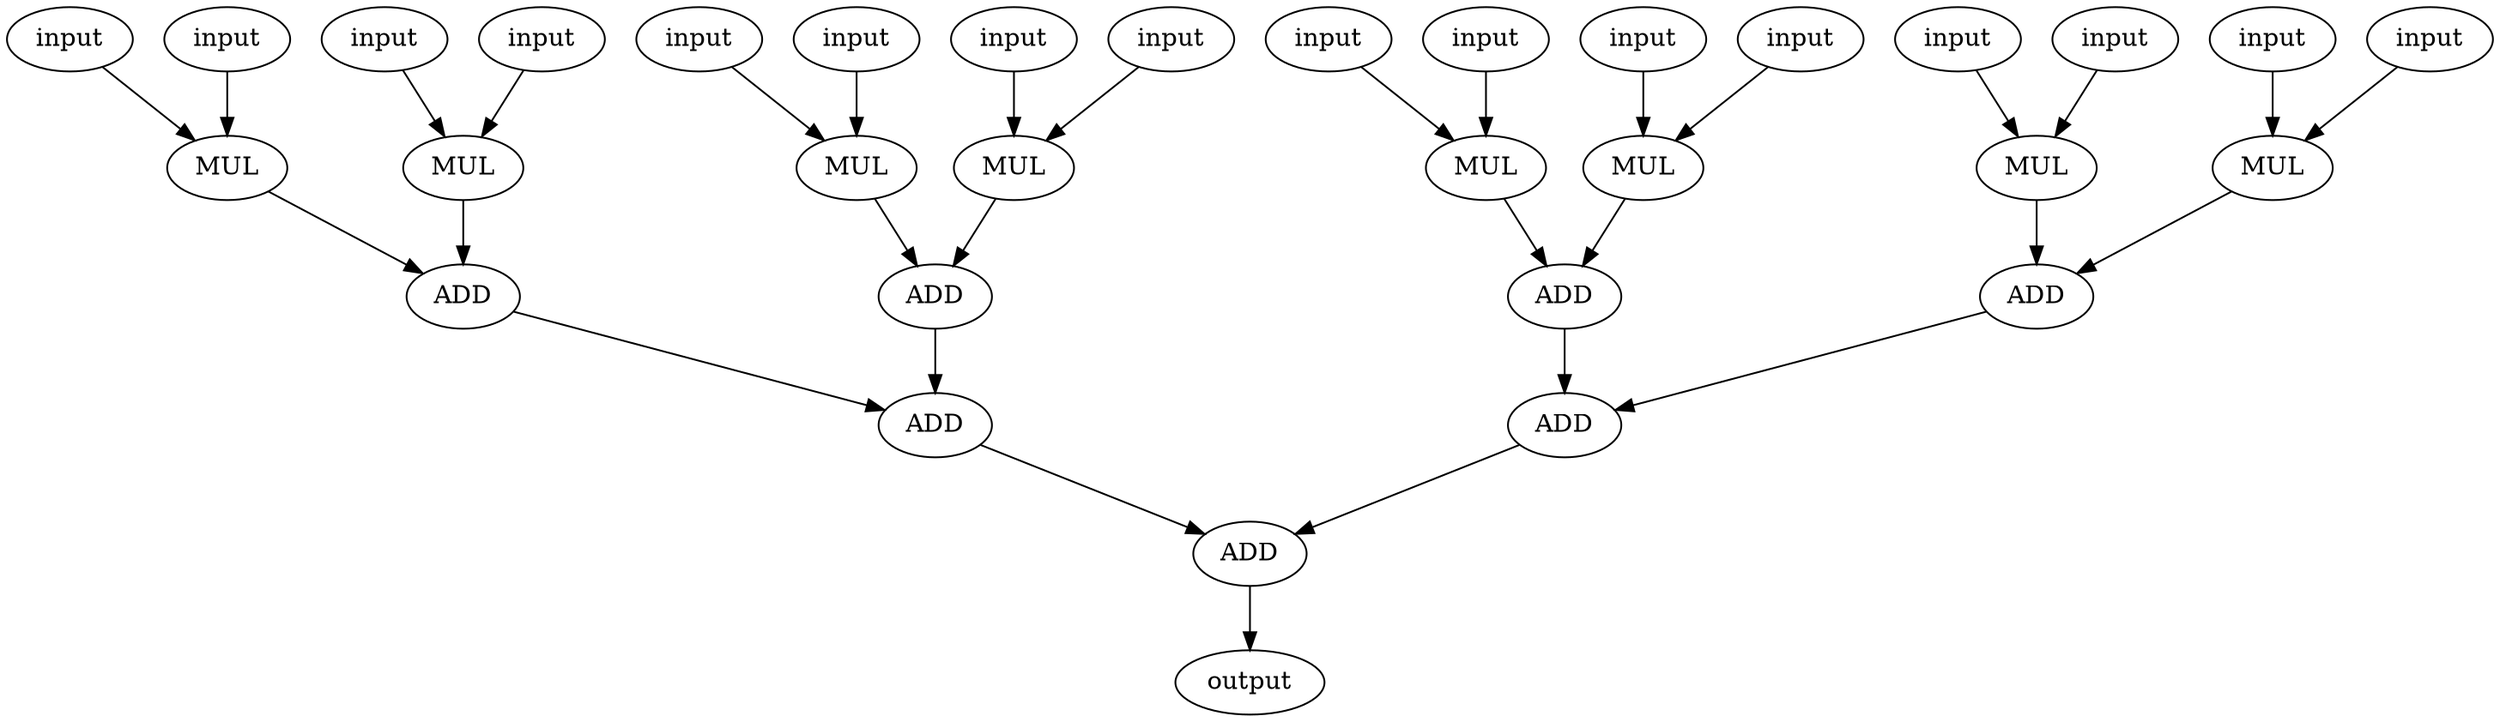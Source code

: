 digraph G { 
N0 [ label = input]; 
N1 [ label = input]; 
N2 [  label = input]; 
N3 [label = input]; 
N4 [ label = input];
N5 [ label = input]; 
N6 [ label = input];
N7 [label = input]; 
N8 [  label = MUL]; 
N9 [label = MUL]; 
N10 [  label = MUL];
N11 [  label = MUL]; 
N12 [  label = MUL]; 
N13 [label = MUL];
N14 [ label = MUL]; 
N15 [  label = MUL]; 
N16 [ label = ADD]; 
N17 [ label = ADD]; 
N18 [ label = ADD]; 
N19 [label = ADD]; 
N20 [ label = ADD];
N21 [  label = ADD]; 
N36 [  label = ADD]; 
N39 [ label = output];
N40 [  label = input]; 
N41 [  label = input]; 
N42 [ label = input]; 
N43 [  label = input]; 
N44 [ label = input];
N45 [label = input]; 
N46 [ label = input];
N47 [ label = input]; 

N0 -> N8[ color=black ];
N1 -> N9[ color=black ];
N2 -> N10[ color=black ];
N3 -> N11[ color=black ];
N4 -> N12[ color=black ];
N5 -> N13[ color=black ];
N6 -> N14[ color=black ];
N7 -> N15[ color=black ];
N40 -> N8[ color=black ];
N41 -> N9[ color=black ];
N42 -> N10[ color=black ];
N43 -> N11[ color=black ];
N44 -> N12[ color=black ];
N45 -> N13[ color=black ];
N46 -> N14[ color=black ];
N47 -> N15[ color=black ];
N8 -> N16[ color=black ];
N9 -> N16[ color=black ];
N10 -> N17[ color=black ];
N11 -> N17[ color=black ];
N12 -> N18[ color=black ]; 
N13 -> N18[ color=black ];
N14 -> N19[ color=black ];
N15 -> N19[ color=black ];
N16 -> N20[ color=black ];
N17 -> N20[ color=black ];
N18 -> N21[ color=black ];
N19 -> N21[ color=black ]; 
N20 -> N36[ color=black ];
N21 -> N36[ color=black ];
N36 -> N39[ color=black ];
}
